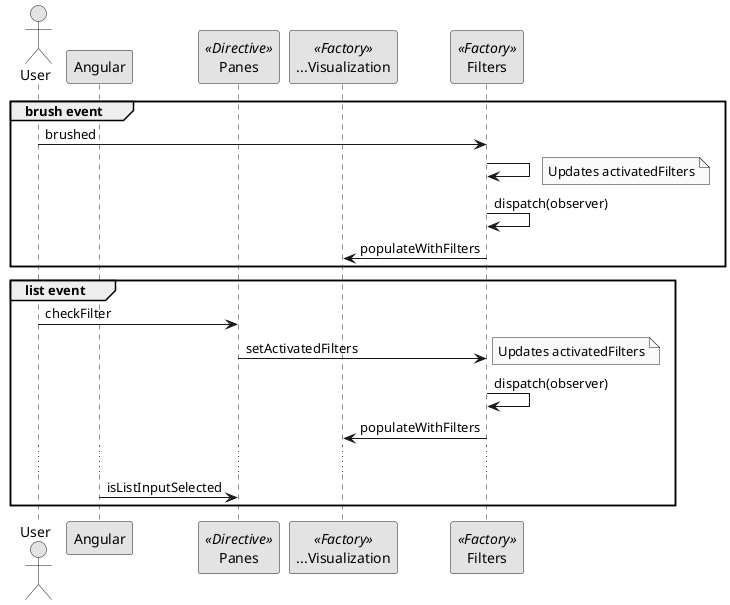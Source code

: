 @startuml

skinparam monochrome true
skinparam shadowing false

actor User
participant "Angular" as NG
participant "Panes" as P << Directive >>
participant "...Visualization" as CV << Factory >>
participant "Filters" as F << Factory >>

group brush event
    User -> F :brushed
    F -> F
    note right
        Updates activatedFilters
    end note
    F -> F :dispatch(observer)
    F -> CV :populateWithFilters
end

group list event
    User -> P :checkFilter
    P -> F :setActivatedFilters
    note right
        Updates activatedFilters
    end note
    F -> F :dispatch(observer)
    F -> CV :populateWithFilters
    ...
    NG -> P :isListInputSelected
end

@enduml
